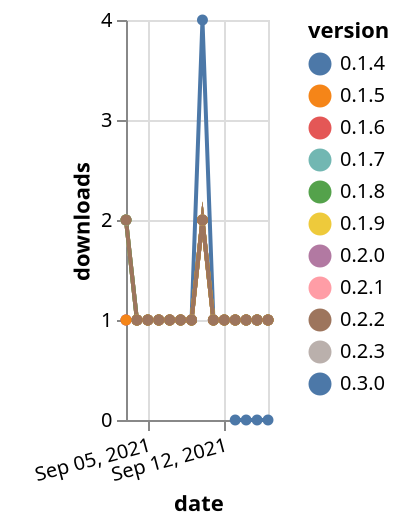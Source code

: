 {"$schema": "https://vega.github.io/schema/vega-lite/v5.json", "description": "A simple bar chart with embedded data.", "data": {"values": [{"date": "2021-09-03", "total": 42, "delta": 2, "version": "0.2.0"}, {"date": "2021-09-04", "total": 43, "delta": 1, "version": "0.2.0"}, {"date": "2021-09-05", "total": 44, "delta": 1, "version": "0.2.0"}, {"date": "2021-09-06", "total": 45, "delta": 1, "version": "0.2.0"}, {"date": "2021-09-07", "total": 46, "delta": 1, "version": "0.2.0"}, {"date": "2021-09-08", "total": 47, "delta": 1, "version": "0.2.0"}, {"date": "2021-09-09", "total": 48, "delta": 1, "version": "0.2.0"}, {"date": "2021-09-10", "total": 50, "delta": 2, "version": "0.2.0"}, {"date": "2021-09-11", "total": 51, "delta": 1, "version": "0.2.0"}, {"date": "2021-09-12", "total": 52, "delta": 1, "version": "0.2.0"}, {"date": "2021-09-13", "total": 53, "delta": 1, "version": "0.2.0"}, {"date": "2021-09-14", "total": 54, "delta": 1, "version": "0.2.0"}, {"date": "2021-09-15", "total": 55, "delta": 1, "version": "0.2.0"}, {"date": "2021-09-16", "total": 56, "delta": 1, "version": "0.2.0"}, {"date": "2021-09-03", "total": 24, "delta": 2, "version": "0.2.3"}, {"date": "2021-09-04", "total": 25, "delta": 1, "version": "0.2.3"}, {"date": "2021-09-05", "total": 26, "delta": 1, "version": "0.2.3"}, {"date": "2021-09-06", "total": 27, "delta": 1, "version": "0.2.3"}, {"date": "2021-09-07", "total": 28, "delta": 1, "version": "0.2.3"}, {"date": "2021-09-08", "total": 29, "delta": 1, "version": "0.2.3"}, {"date": "2021-09-09", "total": 30, "delta": 1, "version": "0.2.3"}, {"date": "2021-09-10", "total": 32, "delta": 2, "version": "0.2.3"}, {"date": "2021-09-11", "total": 33, "delta": 1, "version": "0.2.3"}, {"date": "2021-09-12", "total": 34, "delta": 1, "version": "0.2.3"}, {"date": "2021-09-13", "total": 35, "delta": 1, "version": "0.2.3"}, {"date": "2021-09-14", "total": 36, "delta": 1, "version": "0.2.3"}, {"date": "2021-09-15", "total": 37, "delta": 1, "version": "0.2.3"}, {"date": "2021-09-16", "total": 38, "delta": 1, "version": "0.2.3"}, {"date": "2021-09-03", "total": 34, "delta": 2, "version": "0.2.1"}, {"date": "2021-09-04", "total": 35, "delta": 1, "version": "0.2.1"}, {"date": "2021-09-05", "total": 36, "delta": 1, "version": "0.2.1"}, {"date": "2021-09-06", "total": 37, "delta": 1, "version": "0.2.1"}, {"date": "2021-09-07", "total": 38, "delta": 1, "version": "0.2.1"}, {"date": "2021-09-08", "total": 39, "delta": 1, "version": "0.2.1"}, {"date": "2021-09-09", "total": 40, "delta": 1, "version": "0.2.1"}, {"date": "2021-09-10", "total": 42, "delta": 2, "version": "0.2.1"}, {"date": "2021-09-11", "total": 43, "delta": 1, "version": "0.2.1"}, {"date": "2021-09-12", "total": 44, "delta": 1, "version": "0.2.1"}, {"date": "2021-09-13", "total": 45, "delta": 1, "version": "0.2.1"}, {"date": "2021-09-14", "total": 46, "delta": 1, "version": "0.2.1"}, {"date": "2021-09-15", "total": 47, "delta": 1, "version": "0.2.1"}, {"date": "2021-09-16", "total": 48, "delta": 1, "version": "0.2.1"}, {"date": "2021-09-03", "total": 178, "delta": 1, "version": "0.1.4"}, {"date": "2021-09-04", "total": 179, "delta": 1, "version": "0.1.4"}, {"date": "2021-09-05", "total": 180, "delta": 1, "version": "0.1.4"}, {"date": "2021-09-06", "total": 181, "delta": 1, "version": "0.1.4"}, {"date": "2021-09-07", "total": 182, "delta": 1, "version": "0.1.4"}, {"date": "2021-09-08", "total": 183, "delta": 1, "version": "0.1.4"}, {"date": "2021-09-09", "total": 184, "delta": 1, "version": "0.1.4"}, {"date": "2021-09-10", "total": 188, "delta": 4, "version": "0.1.4"}, {"date": "2021-09-11", "total": 189, "delta": 1, "version": "0.1.4"}, {"date": "2021-09-12", "total": 190, "delta": 1, "version": "0.1.4"}, {"date": "2021-09-13", "total": 191, "delta": 1, "version": "0.1.4"}, {"date": "2021-09-14", "total": 192, "delta": 1, "version": "0.1.4"}, {"date": "2021-09-15", "total": 193, "delta": 1, "version": "0.1.4"}, {"date": "2021-09-16", "total": 194, "delta": 1, "version": "0.1.4"}, {"date": "2021-09-03", "total": 70, "delta": 2, "version": "0.1.9"}, {"date": "2021-09-04", "total": 71, "delta": 1, "version": "0.1.9"}, {"date": "2021-09-05", "total": 72, "delta": 1, "version": "0.1.9"}, {"date": "2021-09-06", "total": 73, "delta": 1, "version": "0.1.9"}, {"date": "2021-09-07", "total": 74, "delta": 1, "version": "0.1.9"}, {"date": "2021-09-08", "total": 75, "delta": 1, "version": "0.1.9"}, {"date": "2021-09-09", "total": 76, "delta": 1, "version": "0.1.9"}, {"date": "2021-09-10", "total": 78, "delta": 2, "version": "0.1.9"}, {"date": "2021-09-11", "total": 79, "delta": 1, "version": "0.1.9"}, {"date": "2021-09-12", "total": 80, "delta": 1, "version": "0.1.9"}, {"date": "2021-09-13", "total": 81, "delta": 1, "version": "0.1.9"}, {"date": "2021-09-14", "total": 82, "delta": 1, "version": "0.1.9"}, {"date": "2021-09-15", "total": 83, "delta": 1, "version": "0.1.9"}, {"date": "2021-09-16", "total": 84, "delta": 1, "version": "0.1.9"}, {"date": "2021-09-13", "total": 8, "delta": 0, "version": "0.3.0"}, {"date": "2021-09-14", "total": 27, "delta": 0, "version": "0.3.0"}, {"date": "2021-09-15", "total": 37, "delta": 0, "version": "0.3.0"}, {"date": "2021-09-16", "total": 47, "delta": 0, "version": "0.3.0"}, {"date": "2021-09-03", "total": 121, "delta": 1, "version": "0.1.6"}, {"date": "2021-09-04", "total": 122, "delta": 1, "version": "0.1.6"}, {"date": "2021-09-05", "total": 123, "delta": 1, "version": "0.1.6"}, {"date": "2021-09-06", "total": 124, "delta": 1, "version": "0.1.6"}, {"date": "2021-09-07", "total": 125, "delta": 1, "version": "0.1.6"}, {"date": "2021-09-08", "total": 126, "delta": 1, "version": "0.1.6"}, {"date": "2021-09-09", "total": 127, "delta": 1, "version": "0.1.6"}, {"date": "2021-09-10", "total": 129, "delta": 2, "version": "0.1.6"}, {"date": "2021-09-11", "total": 130, "delta": 1, "version": "0.1.6"}, {"date": "2021-09-12", "total": 131, "delta": 1, "version": "0.1.6"}, {"date": "2021-09-13", "total": 132, "delta": 1, "version": "0.1.6"}, {"date": "2021-09-14", "total": 133, "delta": 1, "version": "0.1.6"}, {"date": "2021-09-15", "total": 134, "delta": 1, "version": "0.1.6"}, {"date": "2021-09-16", "total": 135, "delta": 1, "version": "0.1.6"}, {"date": "2021-09-03", "total": 116, "delta": 2, "version": "0.1.7"}, {"date": "2021-09-04", "total": 117, "delta": 1, "version": "0.1.7"}, {"date": "2021-09-05", "total": 118, "delta": 1, "version": "0.1.7"}, {"date": "2021-09-06", "total": 119, "delta": 1, "version": "0.1.7"}, {"date": "2021-09-07", "total": 120, "delta": 1, "version": "0.1.7"}, {"date": "2021-09-08", "total": 121, "delta": 1, "version": "0.1.7"}, {"date": "2021-09-09", "total": 122, "delta": 1, "version": "0.1.7"}, {"date": "2021-09-10", "total": 124, "delta": 2, "version": "0.1.7"}, {"date": "2021-09-11", "total": 125, "delta": 1, "version": "0.1.7"}, {"date": "2021-09-12", "total": 126, "delta": 1, "version": "0.1.7"}, {"date": "2021-09-13", "total": 127, "delta": 1, "version": "0.1.7"}, {"date": "2021-09-14", "total": 128, "delta": 1, "version": "0.1.7"}, {"date": "2021-09-15", "total": 129, "delta": 1, "version": "0.1.7"}, {"date": "2021-09-16", "total": 130, "delta": 1, "version": "0.1.7"}, {"date": "2021-09-03", "total": 72, "delta": 2, "version": "0.1.8"}, {"date": "2021-09-04", "total": 73, "delta": 1, "version": "0.1.8"}, {"date": "2021-09-05", "total": 74, "delta": 1, "version": "0.1.8"}, {"date": "2021-09-06", "total": 75, "delta": 1, "version": "0.1.8"}, {"date": "2021-09-07", "total": 76, "delta": 1, "version": "0.1.8"}, {"date": "2021-09-08", "total": 77, "delta": 1, "version": "0.1.8"}, {"date": "2021-09-09", "total": 78, "delta": 1, "version": "0.1.8"}, {"date": "2021-09-10", "total": 80, "delta": 2, "version": "0.1.8"}, {"date": "2021-09-11", "total": 81, "delta": 1, "version": "0.1.8"}, {"date": "2021-09-12", "total": 82, "delta": 1, "version": "0.1.8"}, {"date": "2021-09-13", "total": 83, "delta": 1, "version": "0.1.8"}, {"date": "2021-09-14", "total": 84, "delta": 1, "version": "0.1.8"}, {"date": "2021-09-15", "total": 85, "delta": 1, "version": "0.1.8"}, {"date": "2021-09-16", "total": 86, "delta": 1, "version": "0.1.8"}, {"date": "2021-09-03", "total": 118, "delta": 1, "version": "0.1.5"}, {"date": "2021-09-04", "total": 119, "delta": 1, "version": "0.1.5"}, {"date": "2021-09-05", "total": 120, "delta": 1, "version": "0.1.5"}, {"date": "2021-09-06", "total": 121, "delta": 1, "version": "0.1.5"}, {"date": "2021-09-07", "total": 122, "delta": 1, "version": "0.1.5"}, {"date": "2021-09-08", "total": 123, "delta": 1, "version": "0.1.5"}, {"date": "2021-09-09", "total": 124, "delta": 1, "version": "0.1.5"}, {"date": "2021-09-10", "total": 126, "delta": 2, "version": "0.1.5"}, {"date": "2021-09-11", "total": 127, "delta": 1, "version": "0.1.5"}, {"date": "2021-09-12", "total": 128, "delta": 1, "version": "0.1.5"}, {"date": "2021-09-13", "total": 129, "delta": 1, "version": "0.1.5"}, {"date": "2021-09-14", "total": 130, "delta": 1, "version": "0.1.5"}, {"date": "2021-09-15", "total": 131, "delta": 1, "version": "0.1.5"}, {"date": "2021-09-16", "total": 132, "delta": 1, "version": "0.1.5"}, {"date": "2021-09-03", "total": 27, "delta": 2, "version": "0.2.2"}, {"date": "2021-09-04", "total": 28, "delta": 1, "version": "0.2.2"}, {"date": "2021-09-05", "total": 29, "delta": 1, "version": "0.2.2"}, {"date": "2021-09-06", "total": 30, "delta": 1, "version": "0.2.2"}, {"date": "2021-09-07", "total": 31, "delta": 1, "version": "0.2.2"}, {"date": "2021-09-08", "total": 32, "delta": 1, "version": "0.2.2"}, {"date": "2021-09-09", "total": 33, "delta": 1, "version": "0.2.2"}, {"date": "2021-09-10", "total": 35, "delta": 2, "version": "0.2.2"}, {"date": "2021-09-11", "total": 36, "delta": 1, "version": "0.2.2"}, {"date": "2021-09-12", "total": 37, "delta": 1, "version": "0.2.2"}, {"date": "2021-09-13", "total": 38, "delta": 1, "version": "0.2.2"}, {"date": "2021-09-14", "total": 39, "delta": 1, "version": "0.2.2"}, {"date": "2021-09-15", "total": 40, "delta": 1, "version": "0.2.2"}, {"date": "2021-09-16", "total": 41, "delta": 1, "version": "0.2.2"}]}, "width": "container", "mark": {"type": "line", "point": {"filled": true}}, "encoding": {"x": {"field": "date", "type": "temporal", "timeUnit": "yearmonthdate", "title": "date", "axis": {"labelAngle": -15}}, "y": {"field": "delta", "type": "quantitative", "title": "downloads"}, "color": {"field": "version", "type": "nominal"}, "tooltip": {"field": "delta"}}}
